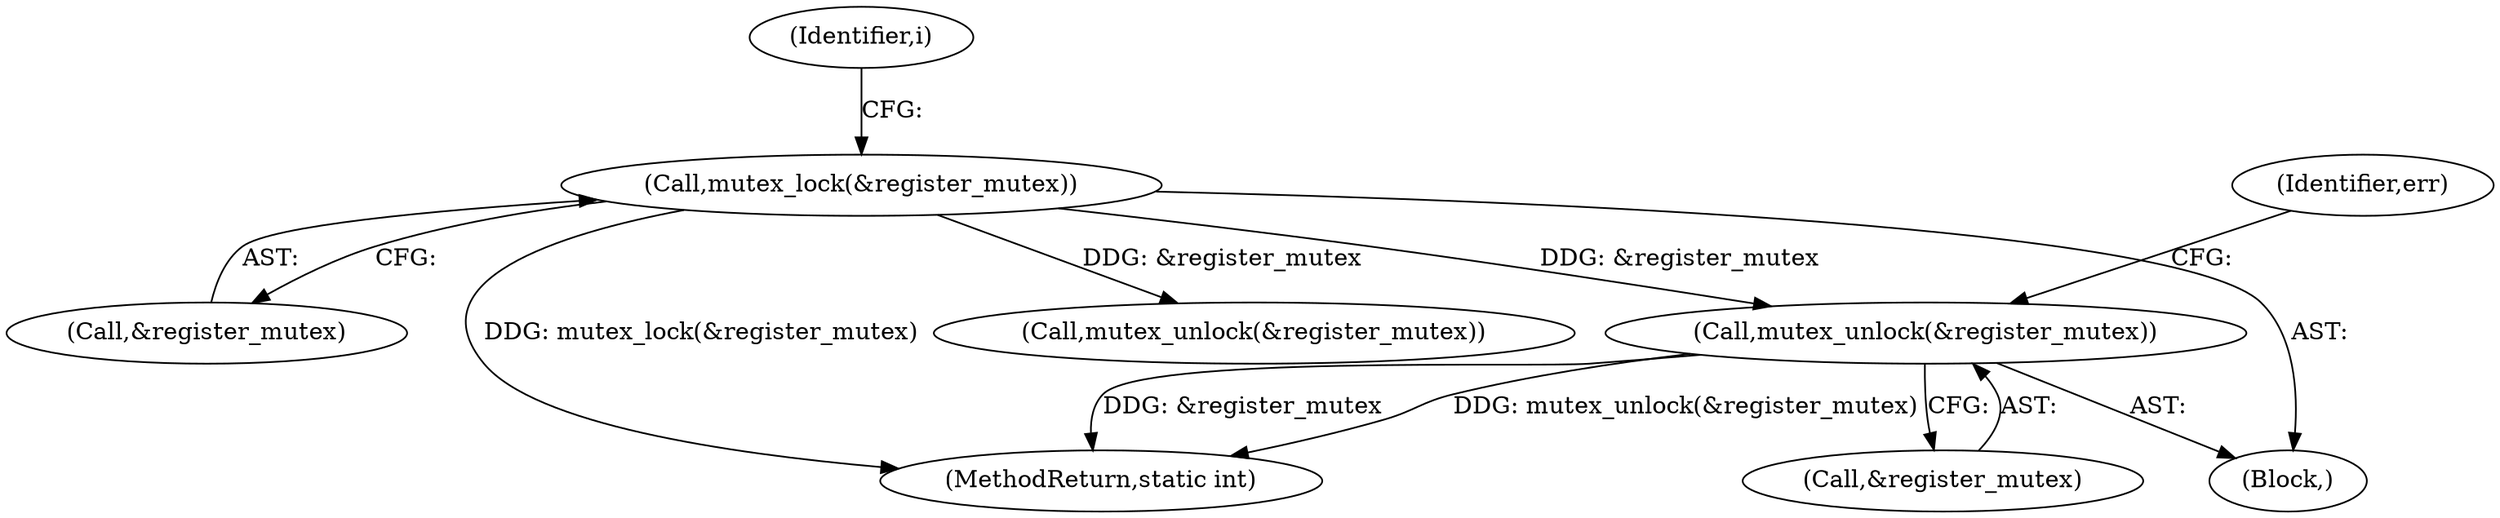 digraph "0_linux_5f8cf712582617d523120df67d392059eaf2fc4b@API" {
"1000505" [label="(Call,mutex_unlock(&register_mutex))"];
"1000204" [label="(Call,mutex_lock(&register_mutex))"];
"1000205" [label="(Call,&register_mutex)"];
"1000505" [label="(Call,mutex_unlock(&register_mutex))"];
"1000506" [label="(Call,&register_mutex)"];
"1000482" [label="(Call,mutex_unlock(&register_mutex))"];
"1000204" [label="(Call,mutex_lock(&register_mutex))"];
"1000509" [label="(Identifier,err)"];
"1000112" [label="(Block,)"];
"1000510" [label="(MethodReturn,static int)"];
"1000209" [label="(Identifier,i)"];
"1000505" -> "1000112"  [label="AST: "];
"1000505" -> "1000506"  [label="CFG: "];
"1000506" -> "1000505"  [label="AST: "];
"1000509" -> "1000505"  [label="CFG: "];
"1000505" -> "1000510"  [label="DDG: &register_mutex"];
"1000505" -> "1000510"  [label="DDG: mutex_unlock(&register_mutex)"];
"1000204" -> "1000505"  [label="DDG: &register_mutex"];
"1000204" -> "1000112"  [label="AST: "];
"1000204" -> "1000205"  [label="CFG: "];
"1000205" -> "1000204"  [label="AST: "];
"1000209" -> "1000204"  [label="CFG: "];
"1000204" -> "1000510"  [label="DDG: mutex_lock(&register_mutex)"];
"1000204" -> "1000482"  [label="DDG: &register_mutex"];
}
